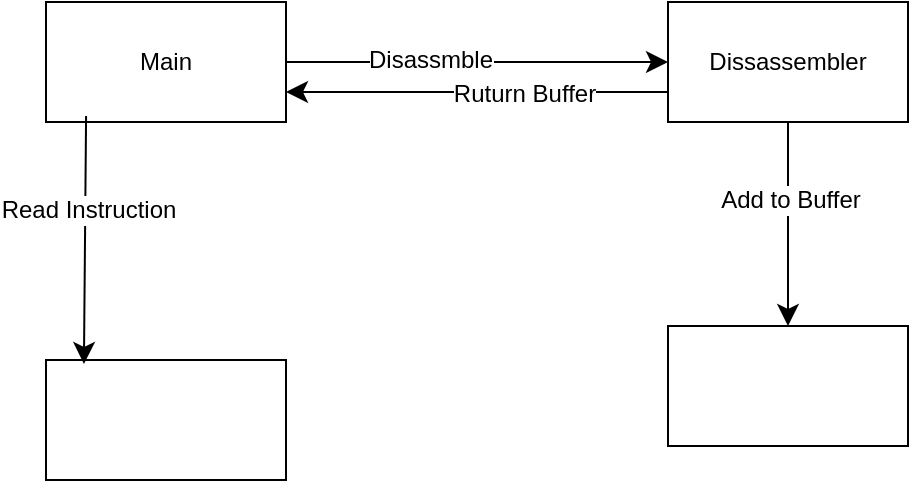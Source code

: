 <mxfile version="24.7.7">
  <diagram name="Page-1" id="xFV9YMFOVuZupiVe5vNP">
    <mxGraphModel dx="1882" dy="1223" grid="0" gridSize="10" guides="1" tooltips="1" connect="1" arrows="1" fold="1" page="0" pageScale="1" pageWidth="850" pageHeight="1100" math="0" shadow="0">
      <root>
        <mxCell id="0" />
        <mxCell id="1" parent="0" />
        <mxCell id="hWJkc-l-R1TcZnfPBEh0-1" value="Main" style="rounded=0;whiteSpace=wrap;html=1;" parent="1" vertex="1">
          <mxGeometry x="-65" y="-69" width="120" height="60" as="geometry" />
        </mxCell>
        <mxCell id="hWJkc-l-R1TcZnfPBEh0-2" value="" style="rounded=0;whiteSpace=wrap;html=1;" parent="1" vertex="1">
          <mxGeometry x="246" y="93" width="120" height="60" as="geometry" />
        </mxCell>
        <mxCell id="hWJkc-l-R1TcZnfPBEh0-3" value="Dissassembler" style="rounded=0;whiteSpace=wrap;html=1;" parent="1" vertex="1">
          <mxGeometry x="246" y="-69" width="120" height="60" as="geometry" />
        </mxCell>
        <mxCell id="hWJkc-l-R1TcZnfPBEh0-4" value="" style="endArrow=classic;html=1;rounded=0;fontSize=12;startSize=8;endSize=8;curved=1;exitX=1;exitY=0.5;exitDx=0;exitDy=0;entryX=0;entryY=0.5;entryDx=0;entryDy=0;" parent="1" source="hWJkc-l-R1TcZnfPBEh0-1" target="hWJkc-l-R1TcZnfPBEh0-3" edge="1">
          <mxGeometry width="50" height="50" relative="1" as="geometry">
            <mxPoint x="92" y="-57" as="sourcePoint" />
            <mxPoint x="229" y="-57" as="targetPoint" />
          </mxGeometry>
        </mxCell>
        <mxCell id="hWJkc-l-R1TcZnfPBEh0-5" value="Disassmble" style="edgeLabel;html=1;align=center;verticalAlign=middle;resizable=0;points=[];fontSize=12;" parent="hWJkc-l-R1TcZnfPBEh0-4" vertex="1" connectable="0">
          <mxGeometry x="-0.247" y="1" relative="1" as="geometry">
            <mxPoint as="offset" />
          </mxGeometry>
        </mxCell>
        <mxCell id="hWJkc-l-R1TcZnfPBEh0-6" value="" style="endArrow=classic;html=1;rounded=0;fontSize=12;startSize=8;endSize=8;curved=1;exitX=0.5;exitY=1;exitDx=0;exitDy=0;" parent="1" source="hWJkc-l-R1TcZnfPBEh0-3" target="hWJkc-l-R1TcZnfPBEh0-2" edge="1">
          <mxGeometry width="50" height="50" relative="1" as="geometry">
            <mxPoint x="268" as="sourcePoint" />
            <mxPoint x="239" y="61" as="targetPoint" />
          </mxGeometry>
        </mxCell>
        <mxCell id="hWJkc-l-R1TcZnfPBEh0-7" value="Add to Buffer" style="edgeLabel;html=1;align=center;verticalAlign=middle;resizable=0;points=[];fontSize=12;" parent="hWJkc-l-R1TcZnfPBEh0-6" vertex="1" connectable="0">
          <mxGeometry x="-0.247" y="1" relative="1" as="geometry">
            <mxPoint as="offset" />
          </mxGeometry>
        </mxCell>
        <mxCell id="hWJkc-l-R1TcZnfPBEh0-8" value="" style="endArrow=classic;html=1;rounded=0;fontSize=12;startSize=8;endSize=8;curved=1;exitX=0;exitY=0.75;exitDx=0;exitDy=0;entryX=1;entryY=0.75;entryDx=0;entryDy=0;" parent="1" source="hWJkc-l-R1TcZnfPBEh0-3" target="hWJkc-l-R1TcZnfPBEh0-1" edge="1">
          <mxGeometry width="50" height="50" relative="1" as="geometry">
            <mxPoint x="63" y="88" as="sourcePoint" />
            <mxPoint x="254" y="88" as="targetPoint" />
          </mxGeometry>
        </mxCell>
        <mxCell id="hWJkc-l-R1TcZnfPBEh0-9" value="Ruturn Buffer" style="edgeLabel;html=1;align=center;verticalAlign=middle;resizable=0;points=[];fontSize=12;" parent="hWJkc-l-R1TcZnfPBEh0-8" vertex="1" connectable="0">
          <mxGeometry x="-0.247" y="1" relative="1" as="geometry">
            <mxPoint as="offset" />
          </mxGeometry>
        </mxCell>
        <mxCell id="hWJkc-l-R1TcZnfPBEh0-10" value="" style="rounded=0;whiteSpace=wrap;html=1;" parent="1" vertex="1">
          <mxGeometry x="-65" y="110" width="120" height="60" as="geometry" />
        </mxCell>
        <mxCell id="hWJkc-l-R1TcZnfPBEh0-11" value="" style="endArrow=classic;html=1;rounded=0;fontSize=12;startSize=8;endSize=8;curved=1;exitX=0.167;exitY=0.95;exitDx=0;exitDy=0;entryX=0.158;entryY=0.033;entryDx=0;entryDy=0;exitPerimeter=0;entryPerimeter=0;" parent="1" source="hWJkc-l-R1TcZnfPBEh0-1" target="hWJkc-l-R1TcZnfPBEh0-10" edge="1">
          <mxGeometry width="50" height="50" relative="1" as="geometry">
            <mxPoint x="-14" y="53" as="sourcePoint" />
            <mxPoint x="177" y="53" as="targetPoint" />
          </mxGeometry>
        </mxCell>
        <mxCell id="hWJkc-l-R1TcZnfPBEh0-12" value="Read Instruction" style="edgeLabel;html=1;align=center;verticalAlign=middle;resizable=0;points=[];fontSize=12;" parent="hWJkc-l-R1TcZnfPBEh0-11" vertex="1" connectable="0">
          <mxGeometry x="-0.247" y="1" relative="1" as="geometry">
            <mxPoint as="offset" />
          </mxGeometry>
        </mxCell>
      </root>
    </mxGraphModel>
  </diagram>
</mxfile>
